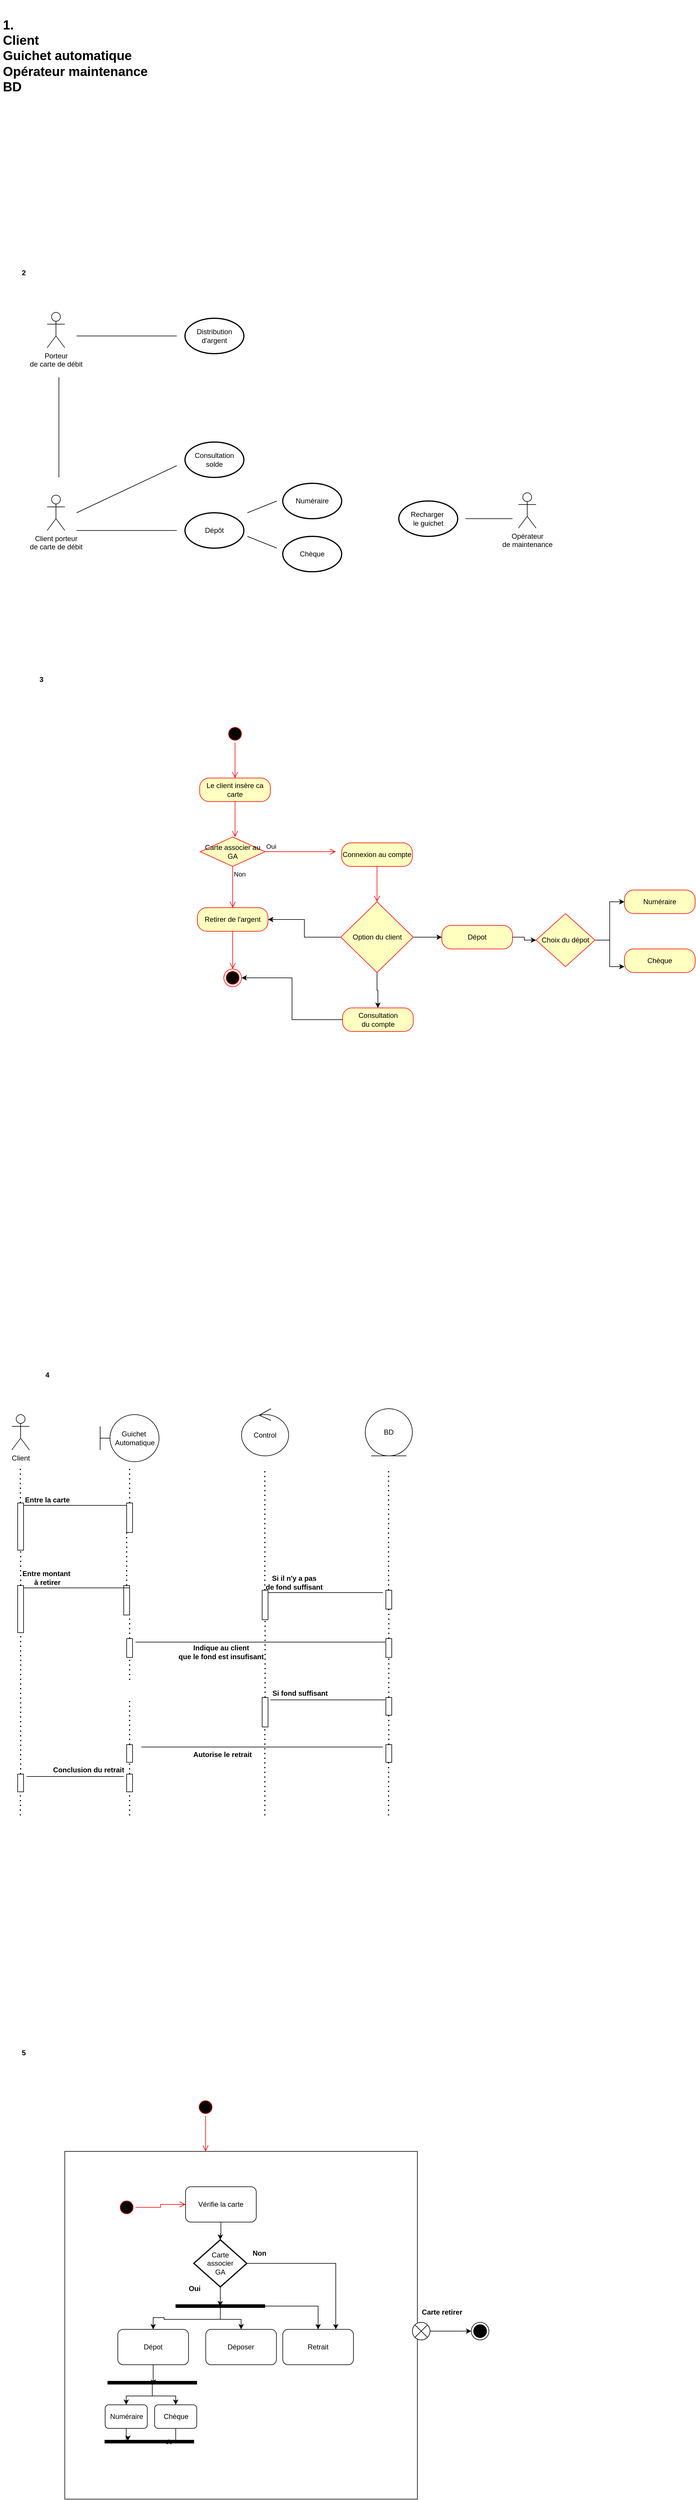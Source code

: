 <mxfile version="23.1.6" type="github">
  <diagram name="Page-1" id="Vws1U5j5d2DntUfvJFyu">
    <mxGraphModel dx="875" dy="921" grid="1" gridSize="10" guides="1" tooltips="1" connect="1" arrows="1" fold="1" page="1" pageScale="1" pageWidth="827" pageHeight="1169" math="0" shadow="0">
      <root>
        <mxCell id="0" />
        <mxCell id="1" parent="0" />
        <mxCell id="1-cRLqoMps8djchPio7K-1" value="&lt;font style=&quot;font-size: 22px;&quot;&gt;1.&lt;br&gt;Client&lt;br&gt;Guichet automatique&lt;br&gt;Opérateur maintenance&lt;br&gt;BD&lt;br&gt;&lt;/font&gt;" style="text;align=left;fontStyle=1;verticalAlign=middle;spacingLeft=3;spacingRight=3;strokeColor=none;rotatable=0;points=[[0,0.5],[1,0.5]];portConstraint=eastwest;html=1;" vertex="1" parent="1">
          <mxGeometry x="50" y="80" width="530" height="190" as="geometry" />
        </mxCell>
        <mxCell id="1-cRLqoMps8djchPio7K-2" value="2" style="text;align=center;fontStyle=1;verticalAlign=middle;spacingLeft=3;spacingRight=3;strokeColor=none;rotatable=0;points=[[0,0.5],[1,0.5]];portConstraint=eastwest;html=1;" vertex="1" parent="1">
          <mxGeometry x="50" y="530" width="80" height="26" as="geometry" />
        </mxCell>
        <mxCell id="1-cRLqoMps8djchPio7K-3" value="Porteur &lt;br&gt;de carte de débit" style="shape=umlActor;verticalLabelPosition=bottom;verticalAlign=top;html=1;" vertex="1" parent="1">
          <mxGeometry x="130" y="610" width="30" height="60" as="geometry" />
        </mxCell>
        <mxCell id="1-cRLqoMps8djchPio7K-4" value="Distribution&lt;br&gt;d&#39;argent" style="strokeWidth=2;html=1;shape=mxgraph.flowchart.start_1;whiteSpace=wrap;" vertex="1" parent="1">
          <mxGeometry x="364" y="620" width="100" height="60" as="geometry" />
        </mxCell>
        <mxCell id="1-cRLqoMps8djchPio7K-5" value="" style="line;strokeWidth=1;fillColor=none;align=left;verticalAlign=middle;spacingTop=-1;spacingLeft=3;spacingRight=3;rotatable=0;labelPosition=right;points=[];portConstraint=eastwest;strokeColor=inherit;" vertex="1" parent="1">
          <mxGeometry x="180" y="646" width="170" height="8" as="geometry" />
        </mxCell>
        <mxCell id="1-cRLqoMps8djchPio7K-6" value="Client porteur&lt;br&gt;de carte de débit" style="shape=umlActor;verticalLabelPosition=bottom;verticalAlign=top;html=1;" vertex="1" parent="1">
          <mxGeometry x="130" y="920" width="30" height="60" as="geometry" />
        </mxCell>
        <mxCell id="1-cRLqoMps8djchPio7K-7" value="Consultation solde" style="strokeWidth=2;html=1;shape=mxgraph.flowchart.start_1;whiteSpace=wrap;" vertex="1" parent="1">
          <mxGeometry x="364" y="830" width="100" height="60" as="geometry" />
        </mxCell>
        <mxCell id="1-cRLqoMps8djchPio7K-8" value="Dépôt" style="strokeWidth=2;html=1;shape=mxgraph.flowchart.start_1;whiteSpace=wrap;" vertex="1" parent="1">
          <mxGeometry x="364" y="950" width="100" height="60" as="geometry" />
        </mxCell>
        <mxCell id="1-cRLqoMps8djchPio7K-9" value="Numéraire" style="strokeWidth=2;html=1;shape=mxgraph.flowchart.start_1;whiteSpace=wrap;" vertex="1" parent="1">
          <mxGeometry x="530" y="900" width="100" height="60" as="geometry" />
        </mxCell>
        <mxCell id="1-cRLqoMps8djchPio7K-10" value="Chèque" style="strokeWidth=2;html=1;shape=mxgraph.flowchart.start_1;whiteSpace=wrap;" vertex="1" parent="1">
          <mxGeometry x="530" y="990" width="100" height="60" as="geometry" />
        </mxCell>
        <mxCell id="1-cRLqoMps8djchPio7K-11" value="" style="line;strokeWidth=1;fillColor=none;align=left;verticalAlign=middle;spacingTop=-1;spacingLeft=3;spacingRight=3;rotatable=0;labelPosition=right;points=[];portConstraint=eastwest;strokeColor=inherit;" vertex="1" parent="1">
          <mxGeometry x="180" y="976" width="170" height="8" as="geometry" />
        </mxCell>
        <mxCell id="1-cRLqoMps8djchPio7K-12" value="" style="endArrow=none;html=1;rounded=0;" edge="1" parent="1">
          <mxGeometry width="50" height="50" relative="1" as="geometry">
            <mxPoint x="180" y="950" as="sourcePoint" />
            <mxPoint x="350" y="870" as="targetPoint" />
          </mxGeometry>
        </mxCell>
        <mxCell id="1-cRLqoMps8djchPio7K-13" value="" style="endArrow=none;html=1;rounded=0;" edge="1" parent="1">
          <mxGeometry width="50" height="50" relative="1" as="geometry">
            <mxPoint x="470" y="950" as="sourcePoint" />
            <mxPoint x="520" y="930" as="targetPoint" />
          </mxGeometry>
        </mxCell>
        <mxCell id="1-cRLqoMps8djchPio7K-14" value="" style="endArrow=none;html=1;rounded=0;" edge="1" parent="1">
          <mxGeometry width="50" height="50" relative="1" as="geometry">
            <mxPoint x="470" y="990" as="sourcePoint" />
            <mxPoint x="520" y="1010" as="targetPoint" />
          </mxGeometry>
        </mxCell>
        <mxCell id="1-cRLqoMps8djchPio7K-15" value="" style="endArrow=none;html=1;rounded=0;" edge="1" parent="1">
          <mxGeometry width="50" height="50" relative="1" as="geometry">
            <mxPoint x="150" y="890" as="sourcePoint" />
            <mxPoint x="150" y="720" as="targetPoint" />
          </mxGeometry>
        </mxCell>
        <mxCell id="1-cRLqoMps8djchPio7K-16" value="Opérateur&lt;br&gt;de maintenance" style="shape=umlActor;verticalLabelPosition=bottom;verticalAlign=top;html=1;" vertex="1" parent="1">
          <mxGeometry x="930" y="916" width="30" height="60" as="geometry" />
        </mxCell>
        <mxCell id="1-cRLqoMps8djchPio7K-18" value="Recharger&amp;nbsp;&lt;br&gt;le guichet" style="strokeWidth=2;html=1;shape=mxgraph.flowchart.start_1;whiteSpace=wrap;" vertex="1" parent="1">
          <mxGeometry x="727" y="930" width="100" height="60" as="geometry" />
        </mxCell>
        <mxCell id="1-cRLqoMps8djchPio7K-19" value="" style="endArrow=none;html=1;rounded=0;" edge="1" parent="1">
          <mxGeometry width="50" height="50" relative="1" as="geometry">
            <mxPoint x="840" y="960" as="sourcePoint" />
            <mxPoint x="920" y="960" as="targetPoint" />
          </mxGeometry>
        </mxCell>
        <mxCell id="1-cRLqoMps8djchPio7K-20" value="3" style="text;align=center;fontStyle=1;verticalAlign=middle;spacingLeft=3;spacingRight=3;strokeColor=none;rotatable=0;points=[[0,0.5],[1,0.5]];portConstraint=eastwest;html=1;" vertex="1" parent="1">
          <mxGeometry x="80" y="1220" width="80" height="26" as="geometry" />
        </mxCell>
        <mxCell id="1-cRLqoMps8djchPio7K-21" value="" style="ellipse;html=1;shape=startState;fillColor=#000000;strokeColor=#ff0000;" vertex="1" parent="1">
          <mxGeometry x="434" y="1310" width="30" height="30" as="geometry" />
        </mxCell>
        <mxCell id="1-cRLqoMps8djchPio7K-22" value="" style="edgeStyle=orthogonalEdgeStyle;html=1;verticalAlign=bottom;endArrow=open;endSize=8;strokeColor=#ff0000;rounded=0;" edge="1" source="1-cRLqoMps8djchPio7K-21" parent="1">
          <mxGeometry relative="1" as="geometry">
            <mxPoint x="449" y="1400" as="targetPoint" />
          </mxGeometry>
        </mxCell>
        <mxCell id="1-cRLqoMps8djchPio7K-23" value="Le client insère ca carte" style="rounded=1;whiteSpace=wrap;html=1;arcSize=40;fontColor=#000000;fillColor=#ffffc0;strokeColor=#ff0000;" vertex="1" parent="1">
          <mxGeometry x="389" y="1400" width="120" height="40" as="geometry" />
        </mxCell>
        <mxCell id="1-cRLqoMps8djchPio7K-24" value="" style="edgeStyle=orthogonalEdgeStyle;html=1;verticalAlign=bottom;endArrow=open;endSize=8;strokeColor=#ff0000;rounded=0;" edge="1" source="1-cRLqoMps8djchPio7K-23" parent="1">
          <mxGeometry relative="1" as="geometry">
            <mxPoint x="449" y="1500" as="targetPoint" />
          </mxGeometry>
        </mxCell>
        <mxCell id="1-cRLqoMps8djchPio7K-28" value="Carte associer au GA" style="rhombus;whiteSpace=wrap;html=1;fontColor=#000000;fillColor=#ffffc0;strokeColor=#ff0000;" vertex="1" parent="1">
          <mxGeometry x="390" y="1500" width="110" height="50" as="geometry" />
        </mxCell>
        <mxCell id="1-cRLqoMps8djchPio7K-29" value="Oui" style="edgeStyle=orthogonalEdgeStyle;html=1;align=left;verticalAlign=bottom;endArrow=open;endSize=8;strokeColor=#ff0000;rounded=0;" edge="1" source="1-cRLqoMps8djchPio7K-28" parent="1">
          <mxGeometry x="-1" relative="1" as="geometry">
            <mxPoint x="620" y="1525" as="targetPoint" />
          </mxGeometry>
        </mxCell>
        <mxCell id="1-cRLqoMps8djchPio7K-30" value="Non" style="edgeStyle=orthogonalEdgeStyle;html=1;align=left;verticalAlign=top;endArrow=open;endSize=8;strokeColor=#ff0000;rounded=0;" edge="1" source="1-cRLqoMps8djchPio7K-28" parent="1">
          <mxGeometry x="-1" relative="1" as="geometry">
            <mxPoint x="445" y="1620" as="targetPoint" />
          </mxGeometry>
        </mxCell>
        <mxCell id="1-cRLqoMps8djchPio7K-31" value="Retirer de l&#39;argent" style="rounded=1;whiteSpace=wrap;html=1;arcSize=40;fontColor=#000000;fillColor=#ffffc0;strokeColor=#ff0000;" vertex="1" parent="1">
          <mxGeometry x="385" y="1620" width="120" height="40" as="geometry" />
        </mxCell>
        <mxCell id="1-cRLqoMps8djchPio7K-32" value="" style="edgeStyle=orthogonalEdgeStyle;html=1;verticalAlign=bottom;endArrow=open;endSize=8;strokeColor=#ff0000;rounded=0;" edge="1" source="1-cRLqoMps8djchPio7K-31" parent="1" target="1-cRLqoMps8djchPio7K-54">
          <mxGeometry relative="1" as="geometry">
            <mxPoint x="445" y="1720" as="targetPoint" />
          </mxGeometry>
        </mxCell>
        <mxCell id="1-cRLqoMps8djchPio7K-36" value="Connexion au compte" style="rounded=1;whiteSpace=wrap;html=1;arcSize=40;fontColor=#000000;fillColor=#ffffc0;strokeColor=#ff0000;" vertex="1" parent="1">
          <mxGeometry x="630" y="1510" width="120" height="40" as="geometry" />
        </mxCell>
        <mxCell id="1-cRLqoMps8djchPio7K-37" value="" style="edgeStyle=orthogonalEdgeStyle;html=1;verticalAlign=bottom;endArrow=open;endSize=8;strokeColor=#ff0000;rounded=0;" edge="1" source="1-cRLqoMps8djchPio7K-36" parent="1">
          <mxGeometry relative="1" as="geometry">
            <mxPoint x="690" y="1610" as="targetPoint" />
          </mxGeometry>
        </mxCell>
        <mxCell id="1-cRLqoMps8djchPio7K-41" style="edgeStyle=orthogonalEdgeStyle;rounded=0;orthogonalLoop=1;jettySize=auto;html=1;entryX=1;entryY=0.5;entryDx=0;entryDy=0;" edge="1" parent="1" source="1-cRLqoMps8djchPio7K-38" target="1-cRLqoMps8djchPio7K-31">
          <mxGeometry relative="1" as="geometry" />
        </mxCell>
        <mxCell id="1-cRLqoMps8djchPio7K-53" style="edgeStyle=orthogonalEdgeStyle;rounded=0;orthogonalLoop=1;jettySize=auto;html=1;" edge="1" parent="1" source="1-cRLqoMps8djchPio7K-38" target="1-cRLqoMps8djchPio7K-42">
          <mxGeometry relative="1" as="geometry" />
        </mxCell>
        <mxCell id="1-cRLqoMps8djchPio7K-56" style="edgeStyle=orthogonalEdgeStyle;rounded=0;orthogonalLoop=1;jettySize=auto;html=1;entryX=0.5;entryY=0;entryDx=0;entryDy=0;" edge="1" parent="1" source="1-cRLqoMps8djchPio7K-38" target="1-cRLqoMps8djchPio7K-55">
          <mxGeometry relative="1" as="geometry" />
        </mxCell>
        <mxCell id="1-cRLqoMps8djchPio7K-38" value="Option du client" style="rhombus;whiteSpace=wrap;html=1;fontColor=#000000;fillColor=#ffffc0;strokeColor=#ff0000;" vertex="1" parent="1">
          <mxGeometry x="628.5" y="1610" width="123" height="120" as="geometry" />
        </mxCell>
        <mxCell id="1-cRLqoMps8djchPio7K-42" value="Dépot" style="rounded=1;whiteSpace=wrap;html=1;arcSize=40;fontColor=#000000;fillColor=#ffffc0;strokeColor=#ff0000;" vertex="1" parent="1">
          <mxGeometry x="800" y="1650" width="120" height="40" as="geometry" />
        </mxCell>
        <mxCell id="1-cRLqoMps8djchPio7K-51" style="edgeStyle=orthogonalEdgeStyle;rounded=0;orthogonalLoop=1;jettySize=auto;html=1;entryX=0;entryY=0.5;entryDx=0;entryDy=0;" edge="1" parent="1" source="1-cRLqoMps8djchPio7K-44" target="1-cRLqoMps8djchPio7K-47">
          <mxGeometry relative="1" as="geometry" />
        </mxCell>
        <mxCell id="1-cRLqoMps8djchPio7K-52" style="edgeStyle=orthogonalEdgeStyle;rounded=0;orthogonalLoop=1;jettySize=auto;html=1;entryX=0;entryY=0.75;entryDx=0;entryDy=0;" edge="1" parent="1" source="1-cRLqoMps8djchPio7K-44" target="1-cRLqoMps8djchPio7K-48">
          <mxGeometry relative="1" as="geometry" />
        </mxCell>
        <mxCell id="1-cRLqoMps8djchPio7K-44" value="Choix du dépot" style="rhombus;whiteSpace=wrap;html=1;fontColor=#000000;fillColor=#ffffc0;strokeColor=#ff0000;" vertex="1" parent="1">
          <mxGeometry x="960" y="1630" width="100" height="90" as="geometry" />
        </mxCell>
        <mxCell id="1-cRLqoMps8djchPio7K-47" value="Numéraire" style="rounded=1;whiteSpace=wrap;html=1;arcSize=40;fontColor=#000000;fillColor=#ffffc0;strokeColor=#ff0000;" vertex="1" parent="1">
          <mxGeometry x="1110" y="1590" width="120" height="40" as="geometry" />
        </mxCell>
        <mxCell id="1-cRLqoMps8djchPio7K-48" value="Chèque" style="rounded=1;whiteSpace=wrap;html=1;arcSize=40;fontColor=#000000;fillColor=#ffffc0;strokeColor=#ff0000;" vertex="1" parent="1">
          <mxGeometry x="1110" y="1690" width="120" height="40" as="geometry" />
        </mxCell>
        <mxCell id="1-cRLqoMps8djchPio7K-49" style="edgeStyle=orthogonalEdgeStyle;rounded=0;orthogonalLoop=1;jettySize=auto;html=1;entryX=0;entryY=0.5;entryDx=0;entryDy=0;" edge="1" parent="1" source="1-cRLqoMps8djchPio7K-42" target="1-cRLqoMps8djchPio7K-44">
          <mxGeometry relative="1" as="geometry" />
        </mxCell>
        <mxCell id="1-cRLqoMps8djchPio7K-54" value="" style="ellipse;html=1;shape=endState;fillColor=#000000;strokeColor=#ff0000;" vertex="1" parent="1">
          <mxGeometry x="430" y="1724" width="30" height="30" as="geometry" />
        </mxCell>
        <mxCell id="1-cRLqoMps8djchPio7K-57" style="edgeStyle=orthogonalEdgeStyle;rounded=0;orthogonalLoop=1;jettySize=auto;html=1;entryX=1;entryY=0.5;entryDx=0;entryDy=0;" edge="1" parent="1" source="1-cRLqoMps8djchPio7K-55" target="1-cRLqoMps8djchPio7K-54">
          <mxGeometry relative="1" as="geometry" />
        </mxCell>
        <mxCell id="1-cRLqoMps8djchPio7K-55" value="Consultation&lt;br&gt;du compte" style="rounded=1;whiteSpace=wrap;html=1;arcSize=40;fontColor=#000000;fillColor=#ffffc0;strokeColor=#ff0000;" vertex="1" parent="1">
          <mxGeometry x="631.5" y="1790" width="120" height="40" as="geometry" />
        </mxCell>
        <mxCell id="1-cRLqoMps8djchPio7K-58" value="4" style="text;align=center;fontStyle=1;verticalAlign=middle;spacingLeft=3;spacingRight=3;strokeColor=none;rotatable=0;points=[[0,0.5],[1,0.5]];portConstraint=eastwest;html=1;" vertex="1" parent="1">
          <mxGeometry x="90" y="2400" width="80" height="26" as="geometry" />
        </mxCell>
        <mxCell id="1-cRLqoMps8djchPio7K-59" value="Client" style="shape=umlActor;verticalLabelPosition=bottom;verticalAlign=top;html=1;" vertex="1" parent="1">
          <mxGeometry x="70" y="2480" width="30" height="60" as="geometry" />
        </mxCell>
        <mxCell id="1-cRLqoMps8djchPio7K-61" value="Guichet&amp;nbsp;&lt;br&gt;Automatique" style="shape=umlBoundary;whiteSpace=wrap;html=1;" vertex="1" parent="1">
          <mxGeometry x="220" y="2480" width="100" height="80" as="geometry" />
        </mxCell>
        <mxCell id="1-cRLqoMps8djchPio7K-62" value="Control" style="ellipse;shape=umlControl;whiteSpace=wrap;html=1;" vertex="1" parent="1">
          <mxGeometry x="460" y="2470" width="80" height="80" as="geometry" />
        </mxCell>
        <mxCell id="1-cRLqoMps8djchPio7K-63" value="BD" style="ellipse;shape=umlEntity;whiteSpace=wrap;html=1;" vertex="1" parent="1">
          <mxGeometry x="670" y="2470" width="80" height="80" as="geometry" />
        </mxCell>
        <mxCell id="1-cRLqoMps8djchPio7K-66" value="" style="line;strokeWidth=1;fillColor=none;align=left;verticalAlign=middle;spacingTop=-1;spacingLeft=3;spacingRight=3;rotatable=0;labelPosition=right;points=[];portConstraint=eastwest;strokeColor=inherit;" vertex="1" parent="1">
          <mxGeometry x="90" y="2630" width="180" height="8" as="geometry" />
        </mxCell>
        <mxCell id="1-cRLqoMps8djchPio7K-67" value="Entre la carte" style="text;align=center;fontStyle=1;verticalAlign=middle;spacingLeft=3;spacingRight=3;strokeColor=none;rotatable=0;points=[[0,0.5],[1,0.5]];portConstraint=eastwest;html=1;" vertex="1" parent="1">
          <mxGeometry x="90" y="2612" width="80" height="26" as="geometry" />
        </mxCell>
        <mxCell id="1-cRLqoMps8djchPio7K-68" value="" style="endArrow=none;dashed=1;html=1;dashPattern=1 3;strokeWidth=2;rounded=0;" edge="1" parent="1" source="1-cRLqoMps8djchPio7K-64">
          <mxGeometry width="50" height="50" relative="1" as="geometry">
            <mxPoint x="84.58" y="3160" as="sourcePoint" />
            <mxPoint x="84.58" y="2570" as="targetPoint" />
          </mxGeometry>
        </mxCell>
        <mxCell id="1-cRLqoMps8djchPio7K-69" value="" style="endArrow=none;dashed=1;html=1;dashPattern=1 3;strokeWidth=2;rounded=0;" edge="1" parent="1" source="1-cRLqoMps8djchPio7K-65">
          <mxGeometry width="50" height="50" relative="1" as="geometry">
            <mxPoint x="270" y="3160" as="sourcePoint" />
            <mxPoint x="270" y="2570" as="targetPoint" />
          </mxGeometry>
        </mxCell>
        <mxCell id="1-cRLqoMps8djchPio7K-70" value="" style="endArrow=none;dashed=1;html=1;dashPattern=1 3;strokeWidth=2;rounded=0;" edge="1" parent="1" source="1-cRLqoMps8djchPio7K-81">
          <mxGeometry width="50" height="50" relative="1" as="geometry">
            <mxPoint x="499.58" y="3160" as="sourcePoint" />
            <mxPoint x="499.58" y="2570" as="targetPoint" />
          </mxGeometry>
        </mxCell>
        <mxCell id="1-cRLqoMps8djchPio7K-71" value="" style="endArrow=none;dashed=1;html=1;dashPattern=1 3;strokeWidth=2;rounded=0;" edge="1" parent="1" source="1-cRLqoMps8djchPio7K-83">
          <mxGeometry width="50" height="50" relative="1" as="geometry">
            <mxPoint x="709.58" y="3160" as="sourcePoint" />
            <mxPoint x="709.58" y="2570" as="targetPoint" />
          </mxGeometry>
        </mxCell>
        <mxCell id="1-cRLqoMps8djchPio7K-73" value="" style="endArrow=none;dashed=1;html=1;dashPattern=1 3;strokeWidth=2;rounded=0;" edge="1" parent="1" source="1-cRLqoMps8djchPio7K-77" target="1-cRLqoMps8djchPio7K-65">
          <mxGeometry width="50" height="50" relative="1" as="geometry">
            <mxPoint x="270" y="3160" as="sourcePoint" />
            <mxPoint x="270" y="2570" as="targetPoint" />
          </mxGeometry>
        </mxCell>
        <mxCell id="1-cRLqoMps8djchPio7K-65" value="" style="html=1;points=[[0,0,0,0,5],[0,1,0,0,-5],[1,0,0,0,5],[1,1,0,0,-5]];perimeter=orthogonalPerimeter;outlineConnect=0;targetShapes=umlLifeline;portConstraint=eastwest;newEdgeStyle={&quot;curved&quot;:0,&quot;rounded&quot;:0};" vertex="1" parent="1">
          <mxGeometry x="265" y="2630" width="10" height="50" as="geometry" />
        </mxCell>
        <mxCell id="1-cRLqoMps8djchPio7K-74" value="" style="endArrow=none;dashed=1;html=1;dashPattern=1 3;strokeWidth=2;rounded=0;" edge="1" parent="1" source="1-cRLqoMps8djchPio7K-75" target="1-cRLqoMps8djchPio7K-64">
          <mxGeometry width="50" height="50" relative="1" as="geometry">
            <mxPoint x="84.58" y="3160" as="sourcePoint" />
            <mxPoint x="84.58" y="2570" as="targetPoint" />
          </mxGeometry>
        </mxCell>
        <mxCell id="1-cRLqoMps8djchPio7K-64" value="" style="html=1;points=[[0,0,0,0,5],[0,1,0,0,-5],[1,0,0,0,5],[1,1,0,0,-5]];perimeter=orthogonalPerimeter;outlineConnect=0;targetShapes=umlLifeline;portConstraint=eastwest;newEdgeStyle={&quot;curved&quot;:0,&quot;rounded&quot;:0};" vertex="1" parent="1">
          <mxGeometry x="80" y="2630" width="10" height="80" as="geometry" />
        </mxCell>
        <mxCell id="1-cRLqoMps8djchPio7K-76" value="" style="endArrow=none;dashed=1;html=1;dashPattern=1 3;strokeWidth=2;rounded=0;" edge="1" parent="1" source="1-cRLqoMps8djchPio7K-108" target="1-cRLqoMps8djchPio7K-75">
          <mxGeometry width="50" height="50" relative="1" as="geometry">
            <mxPoint x="84.58" y="3160" as="sourcePoint" />
            <mxPoint x="85" y="2710" as="targetPoint" />
          </mxGeometry>
        </mxCell>
        <mxCell id="1-cRLqoMps8djchPio7K-75" value="" style="html=1;points=[[0,0,0,0,5],[0,1,0,0,-5],[1,0,0,0,5],[1,1,0,0,-5]];perimeter=orthogonalPerimeter;outlineConnect=0;targetShapes=umlLifeline;portConstraint=eastwest;newEdgeStyle={&quot;curved&quot;:0,&quot;rounded&quot;:0};" vertex="1" parent="1">
          <mxGeometry x="80" y="2770" width="10" height="80" as="geometry" />
        </mxCell>
        <mxCell id="1-cRLqoMps8djchPio7K-78" value="" style="endArrow=none;dashed=1;html=1;dashPattern=1 3;strokeWidth=2;rounded=0;" edge="1" parent="1" source="1-cRLqoMps8djchPio7K-89" target="1-cRLqoMps8djchPio7K-77">
          <mxGeometry width="50" height="50" relative="1" as="geometry">
            <mxPoint x="270" y="3160" as="sourcePoint" />
            <mxPoint x="270" y="2680" as="targetPoint" />
          </mxGeometry>
        </mxCell>
        <mxCell id="1-cRLqoMps8djchPio7K-77" value="" style="html=1;points=[[0,0,0,0,5],[0,1,0,0,-5],[1,0,0,0,5],[1,1,0,0,-5]];perimeter=orthogonalPerimeter;outlineConnect=0;targetShapes=umlLifeline;portConstraint=eastwest;newEdgeStyle={&quot;curved&quot;:0,&quot;rounded&quot;:0};" vertex="1" parent="1">
          <mxGeometry x="260" y="2770" width="10" height="50" as="geometry" />
        </mxCell>
        <mxCell id="1-cRLqoMps8djchPio7K-79" value="Entre montant&amp;nbsp;&lt;br&gt;à retirer" style="text;align=center;fontStyle=1;verticalAlign=middle;spacingLeft=3;spacingRight=3;strokeColor=none;rotatable=0;points=[[0,0.5],[1,0.5]];portConstraint=eastwest;html=1;" vertex="1" parent="1">
          <mxGeometry x="90" y="2744" width="80" height="26" as="geometry" />
        </mxCell>
        <mxCell id="1-cRLqoMps8djchPio7K-80" value="" style="line;strokeWidth=1;fillColor=none;align=left;verticalAlign=middle;spacingTop=-1;spacingLeft=3;spacingRight=3;rotatable=0;labelPosition=right;points=[];portConstraint=eastwest;strokeColor=inherit;" vertex="1" parent="1">
          <mxGeometry x="90" y="2770" width="180" height="8" as="geometry" />
        </mxCell>
        <mxCell id="1-cRLqoMps8djchPio7K-82" value="" style="endArrow=none;dashed=1;html=1;dashPattern=1 3;strokeWidth=2;rounded=0;" edge="1" parent="1" source="1-cRLqoMps8djchPio7K-95" target="1-cRLqoMps8djchPio7K-81">
          <mxGeometry width="50" height="50" relative="1" as="geometry">
            <mxPoint x="499.58" y="3160" as="sourcePoint" />
            <mxPoint x="499.58" y="2570" as="targetPoint" />
          </mxGeometry>
        </mxCell>
        <mxCell id="1-cRLqoMps8djchPio7K-81" value="" style="html=1;points=[[0,0,0,0,5],[0,1,0,0,-5],[1,0,0,0,5],[1,1,0,0,-5]];perimeter=orthogonalPerimeter;outlineConnect=0;targetShapes=umlLifeline;portConstraint=eastwest;newEdgeStyle={&quot;curved&quot;:0,&quot;rounded&quot;:0};" vertex="1" parent="1">
          <mxGeometry x="495" y="2778" width="10" height="50" as="geometry" />
        </mxCell>
        <mxCell id="1-cRLqoMps8djchPio7K-84" value="" style="endArrow=none;dashed=1;html=1;dashPattern=1 3;strokeWidth=2;rounded=0;" edge="1" parent="1" source="1-cRLqoMps8djchPio7K-87" target="1-cRLqoMps8djchPio7K-83">
          <mxGeometry width="50" height="50" relative="1" as="geometry">
            <mxPoint x="709.58" y="3160" as="sourcePoint" />
            <mxPoint x="709.58" y="2570" as="targetPoint" />
          </mxGeometry>
        </mxCell>
        <mxCell id="1-cRLqoMps8djchPio7K-83" value="" style="html=1;points=[[0,0,0,0,5],[0,1,0,0,-5],[1,0,0,0,5],[1,1,0,0,-5]];perimeter=orthogonalPerimeter;outlineConnect=0;targetShapes=umlLifeline;portConstraint=eastwest;newEdgeStyle={&quot;curved&quot;:0,&quot;rounded&quot;:0};" vertex="1" parent="1">
          <mxGeometry x="705" y="2778" width="10" height="32" as="geometry" />
        </mxCell>
        <mxCell id="1-cRLqoMps8djchPio7K-85" value="Si il n&#39;y a pas&lt;br&gt;de fond suffisant" style="text;align=center;fontStyle=1;verticalAlign=middle;spacingLeft=3;spacingRight=3;strokeColor=none;rotatable=0;points=[[0,0.5],[1,0.5]];portConstraint=eastwest;html=1;" vertex="1" parent="1">
          <mxGeometry x="509" y="2752" width="80" height="26" as="geometry" />
        </mxCell>
        <mxCell id="1-cRLqoMps8djchPio7K-86" value="" style="line;strokeWidth=1;fillColor=none;align=left;verticalAlign=middle;spacingTop=-1;spacingLeft=3;spacingRight=3;rotatable=0;labelPosition=right;points=[];portConstraint=eastwest;strokeColor=inherit;" vertex="1" parent="1">
          <mxGeometry x="505" y="2778" width="195" height="8" as="geometry" />
        </mxCell>
        <mxCell id="1-cRLqoMps8djchPio7K-88" value="" style="endArrow=none;dashed=1;html=1;dashPattern=1 3;strokeWidth=2;rounded=0;" edge="1" parent="1" source="1-cRLqoMps8djchPio7K-98" target="1-cRLqoMps8djchPio7K-87">
          <mxGeometry width="50" height="50" relative="1" as="geometry">
            <mxPoint x="709.58" y="3160" as="sourcePoint" />
            <mxPoint x="710" y="2810" as="targetPoint" />
          </mxGeometry>
        </mxCell>
        <mxCell id="1-cRLqoMps8djchPio7K-87" value="" style="html=1;points=[[0,0,0,0,5],[0,1,0,0,-5],[1,0,0,0,5],[1,1,0,0,-5]];perimeter=orthogonalPerimeter;outlineConnect=0;targetShapes=umlLifeline;portConstraint=eastwest;newEdgeStyle={&quot;curved&quot;:0,&quot;rounded&quot;:0};" vertex="1" parent="1">
          <mxGeometry x="705" y="2860" width="10" height="32" as="geometry" />
        </mxCell>
        <mxCell id="1-cRLqoMps8djchPio7K-90" value="" style="endArrow=none;dashed=1;html=1;dashPattern=1 3;strokeWidth=2;rounded=0;" edge="1" parent="1" target="1-cRLqoMps8djchPio7K-89">
          <mxGeometry width="50" height="50" relative="1" as="geometry">
            <mxPoint x="270" y="2930.0" as="sourcePoint" />
            <mxPoint x="270" y="2820" as="targetPoint" />
          </mxGeometry>
        </mxCell>
        <mxCell id="1-cRLqoMps8djchPio7K-89" value="" style="html=1;points=[[0,0,0,0,5],[0,1,0,0,-5],[1,0,0,0,5],[1,1,0,0,-5]];perimeter=orthogonalPerimeter;outlineConnect=0;targetShapes=umlLifeline;portConstraint=eastwest;newEdgeStyle={&quot;curved&quot;:0,&quot;rounded&quot;:0};" vertex="1" parent="1">
          <mxGeometry x="265" y="2860" width="10" height="32" as="geometry" />
        </mxCell>
        <mxCell id="1-cRLqoMps8djchPio7K-91" value="" style="line;strokeWidth=1;fillColor=none;align=left;verticalAlign=middle;spacingTop=-1;spacingLeft=3;spacingRight=3;rotatable=0;labelPosition=right;points=[];portConstraint=eastwest;strokeColor=inherit;" vertex="1" parent="1">
          <mxGeometry x="280" y="2862" width="424" height="8" as="geometry" />
        </mxCell>
        <mxCell id="1-cRLqoMps8djchPio7K-92" value="Indique au client&lt;br&gt;que le fond est insufisant" style="text;align=center;fontStyle=1;verticalAlign=middle;spacingLeft=3;spacingRight=3;strokeColor=none;rotatable=0;points=[[0,0.5],[1,0.5]];portConstraint=eastwest;html=1;" vertex="1" parent="1">
          <mxGeometry x="385" y="2870" width="80" height="26" as="geometry" />
        </mxCell>
        <mxCell id="1-cRLqoMps8djchPio7K-94" value="" style="endArrow=none;dashed=1;html=1;dashPattern=1 3;strokeWidth=2;rounded=0;" edge="1" parent="1" source="1-cRLqoMps8djchPio7K-103">
          <mxGeometry width="50" height="50" relative="1" as="geometry">
            <mxPoint x="270" y="3160" as="sourcePoint" />
            <mxPoint x="270" y="2962.0" as="targetPoint" />
          </mxGeometry>
        </mxCell>
        <mxCell id="1-cRLqoMps8djchPio7K-96" value="" style="endArrow=none;dashed=1;html=1;dashPattern=1 3;strokeWidth=2;rounded=0;" edge="1" parent="1" target="1-cRLqoMps8djchPio7K-95">
          <mxGeometry width="50" height="50" relative="1" as="geometry">
            <mxPoint x="499.58" y="3160" as="sourcePoint" />
            <mxPoint x="500" y="2828" as="targetPoint" />
          </mxGeometry>
        </mxCell>
        <mxCell id="1-cRLqoMps8djchPio7K-95" value="" style="html=1;points=[[0,0,0,0,5],[0,1,0,0,-5],[1,0,0,0,5],[1,1,0,0,-5]];perimeter=orthogonalPerimeter;outlineConnect=0;targetShapes=umlLifeline;portConstraint=eastwest;newEdgeStyle={&quot;curved&quot;:0,&quot;rounded&quot;:0};" vertex="1" parent="1">
          <mxGeometry x="495" y="2960" width="10" height="50" as="geometry" />
        </mxCell>
        <mxCell id="1-cRLqoMps8djchPio7K-97" value="Si fond suffisant" style="text;align=center;fontStyle=1;verticalAlign=middle;spacingLeft=3;spacingRight=3;strokeColor=none;rotatable=0;points=[[0,0.5],[1,0.5]];portConstraint=eastwest;html=1;" vertex="1" parent="1">
          <mxGeometry x="519" y="2940" width="80" height="26" as="geometry" />
        </mxCell>
        <mxCell id="1-cRLqoMps8djchPio7K-99" value="" style="endArrow=none;dashed=1;html=1;dashPattern=1 3;strokeWidth=2;rounded=0;" edge="1" parent="1" source="1-cRLqoMps8djchPio7K-101" target="1-cRLqoMps8djchPio7K-98">
          <mxGeometry width="50" height="50" relative="1" as="geometry">
            <mxPoint x="709.58" y="3160" as="sourcePoint" />
            <mxPoint x="710" y="2892" as="targetPoint" />
          </mxGeometry>
        </mxCell>
        <mxCell id="1-cRLqoMps8djchPio7K-98" value="" style="html=1;points=[[0,0,0,0,5],[0,1,0,0,-5],[1,0,0,0,5],[1,1,0,0,-5]];perimeter=orthogonalPerimeter;outlineConnect=0;targetShapes=umlLifeline;portConstraint=eastwest;newEdgeStyle={&quot;curved&quot;:0,&quot;rounded&quot;:0};" vertex="1" parent="1">
          <mxGeometry x="705" y="2960" width="10" height="30" as="geometry" />
        </mxCell>
        <mxCell id="1-cRLqoMps8djchPio7K-100" value="" style="line;strokeWidth=1;fillColor=none;align=left;verticalAlign=middle;spacingTop=-1;spacingLeft=3;spacingRight=3;rotatable=0;labelPosition=right;points=[];portConstraint=eastwest;strokeColor=inherit;" vertex="1" parent="1">
          <mxGeometry x="509" y="2960" width="195" height="8" as="geometry" />
        </mxCell>
        <mxCell id="1-cRLqoMps8djchPio7K-102" value="" style="endArrow=none;dashed=1;html=1;dashPattern=1 3;strokeWidth=2;rounded=0;" edge="1" parent="1" target="1-cRLqoMps8djchPio7K-101">
          <mxGeometry width="50" height="50" relative="1" as="geometry">
            <mxPoint x="709.58" y="3160" as="sourcePoint" />
            <mxPoint x="710" y="2990" as="targetPoint" />
          </mxGeometry>
        </mxCell>
        <mxCell id="1-cRLqoMps8djchPio7K-101" value="" style="html=1;points=[[0,0,0,0,5],[0,1,0,0,-5],[1,0,0,0,5],[1,1,0,0,-5]];perimeter=orthogonalPerimeter;outlineConnect=0;targetShapes=umlLifeline;portConstraint=eastwest;newEdgeStyle={&quot;curved&quot;:0,&quot;rounded&quot;:0};direction=west;" vertex="1" parent="1">
          <mxGeometry x="705" y="3040" width="10" height="30" as="geometry" />
        </mxCell>
        <mxCell id="1-cRLqoMps8djchPio7K-104" value="" style="endArrow=none;dashed=1;html=1;dashPattern=1 3;strokeWidth=2;rounded=0;" edge="1" parent="1" source="1-cRLqoMps8djchPio7K-106" target="1-cRLqoMps8djchPio7K-103">
          <mxGeometry width="50" height="50" relative="1" as="geometry">
            <mxPoint x="270" y="3160" as="sourcePoint" />
            <mxPoint x="270" y="2962.0" as="targetPoint" />
          </mxGeometry>
        </mxCell>
        <mxCell id="1-cRLqoMps8djchPio7K-103" value="" style="html=1;points=[[0,0,0,0,5],[0,1,0,0,-5],[1,0,0,0,5],[1,1,0,0,-5]];perimeter=orthogonalPerimeter;outlineConnect=0;targetShapes=umlLifeline;portConstraint=eastwest;newEdgeStyle={&quot;curved&quot;:0,&quot;rounded&quot;:0};direction=west;" vertex="1" parent="1">
          <mxGeometry x="265" y="3040" width="10" height="30" as="geometry" />
        </mxCell>
        <mxCell id="1-cRLqoMps8djchPio7K-105" value="" style="line;strokeWidth=1;fillColor=none;align=left;verticalAlign=middle;spacingTop=-1;spacingLeft=3;spacingRight=3;rotatable=0;labelPosition=right;points=[];portConstraint=eastwest;strokeColor=inherit;" vertex="1" parent="1">
          <mxGeometry x="290" y="3040" width="410" height="8" as="geometry" />
        </mxCell>
        <mxCell id="1-cRLqoMps8djchPio7K-107" value="" style="endArrow=none;dashed=1;html=1;dashPattern=1 3;strokeWidth=2;rounded=0;" edge="1" parent="1" target="1-cRLqoMps8djchPio7K-106">
          <mxGeometry width="50" height="50" relative="1" as="geometry">
            <mxPoint x="270" y="3160" as="sourcePoint" />
            <mxPoint x="270" y="3070" as="targetPoint" />
          </mxGeometry>
        </mxCell>
        <mxCell id="1-cRLqoMps8djchPio7K-106" value="" style="html=1;points=[[0,0,0,0,5],[0,1,0,0,-5],[1,0,0,0,5],[1,1,0,0,-5]];perimeter=orthogonalPerimeter;outlineConnect=0;targetShapes=umlLifeline;portConstraint=eastwest;newEdgeStyle={&quot;curved&quot;:0,&quot;rounded&quot;:0};direction=west;" vertex="1" parent="1">
          <mxGeometry x="265" y="3090" width="10" height="30" as="geometry" />
        </mxCell>
        <mxCell id="1-cRLqoMps8djchPio7K-109" value="" style="endArrow=none;dashed=1;html=1;dashPattern=1 3;strokeWidth=2;rounded=0;" edge="1" parent="1" target="1-cRLqoMps8djchPio7K-108">
          <mxGeometry width="50" height="50" relative="1" as="geometry">
            <mxPoint x="84.58" y="3160" as="sourcePoint" />
            <mxPoint x="85" y="2850" as="targetPoint" />
          </mxGeometry>
        </mxCell>
        <mxCell id="1-cRLqoMps8djchPio7K-108" value="" style="html=1;points=[[0,0,0,0,5],[0,1,0,0,-5],[1,0,0,0,5],[1,1,0,0,-5]];perimeter=orthogonalPerimeter;outlineConnect=0;targetShapes=umlLifeline;portConstraint=eastwest;newEdgeStyle={&quot;curved&quot;:0,&quot;rounded&quot;:0};direction=west;" vertex="1" parent="1">
          <mxGeometry x="80" y="3090" width="10" height="30" as="geometry" />
        </mxCell>
        <mxCell id="1-cRLqoMps8djchPio7K-110" value="Autorise le retrait&amp;nbsp;" style="text;align=center;fontStyle=1;verticalAlign=middle;spacingLeft=3;spacingRight=3;strokeColor=none;rotatable=0;points=[[0,0.5],[1,0.5]];portConstraint=eastwest;html=1;" vertex="1" parent="1">
          <mxGeometry x="389" y="3044" width="80" height="26" as="geometry" />
        </mxCell>
        <mxCell id="1-cRLqoMps8djchPio7K-111" value="" style="line;strokeWidth=1;fillColor=none;align=left;verticalAlign=middle;spacingTop=-1;spacingLeft=3;spacingRight=3;rotatable=0;labelPosition=right;points=[];portConstraint=eastwest;strokeColor=inherit;" vertex="1" parent="1">
          <mxGeometry x="95" y="3090" width="165" height="8" as="geometry" />
        </mxCell>
        <mxCell id="1-cRLqoMps8djchPio7K-121" value="" style="rounded=0;whiteSpace=wrap;html=1;" vertex="1" parent="1">
          <mxGeometry x="160" y="3730" width="598.5" height="590" as="geometry" />
        </mxCell>
        <mxCell id="1-cRLqoMps8djchPio7K-112" value="Conclusion du retrait" style="text;align=center;fontStyle=1;verticalAlign=middle;spacingLeft=3;spacingRight=3;strokeColor=none;rotatable=0;points=[[0,0.5],[1,0.5]];portConstraint=eastwest;html=1;" vertex="1" parent="1">
          <mxGeometry x="160" y="3070" width="80" height="26" as="geometry" />
        </mxCell>
        <mxCell id="1-cRLqoMps8djchPio7K-113" value="5" style="text;align=center;fontStyle=1;verticalAlign=middle;spacingLeft=3;spacingRight=3;strokeColor=none;rotatable=0;points=[[0,0.5],[1,0.5]];portConstraint=eastwest;html=1;" vertex="1" parent="1">
          <mxGeometry x="50" y="3550" width="80" height="26" as="geometry" />
        </mxCell>
        <mxCell id="1-cRLqoMps8djchPio7K-114" value="" style="ellipse;html=1;shape=startState;fillColor=#000000;strokeColor=#ff0000;" vertex="1" parent="1">
          <mxGeometry x="384" y="3640" width="30" height="30" as="geometry" />
        </mxCell>
        <mxCell id="1-cRLqoMps8djchPio7K-115" value="" style="edgeStyle=orthogonalEdgeStyle;html=1;verticalAlign=bottom;endArrow=open;endSize=8;strokeColor=#ff0000;rounded=0;" edge="1" source="1-cRLqoMps8djchPio7K-114" parent="1">
          <mxGeometry relative="1" as="geometry">
            <mxPoint x="399" y="3730" as="targetPoint" />
          </mxGeometry>
        </mxCell>
        <mxCell id="1-cRLqoMps8djchPio7K-142" style="edgeStyle=orthogonalEdgeStyle;rounded=0;orthogonalLoop=1;jettySize=auto;html=1;" edge="1" parent="1" source="1-cRLqoMps8djchPio7K-117" target="1-cRLqoMps8djchPio7K-118">
          <mxGeometry relative="1" as="geometry" />
        </mxCell>
        <mxCell id="1-cRLqoMps8djchPio7K-117" value="Vérifie la carte" style="rounded=1;whiteSpace=wrap;html=1;" vertex="1" parent="1">
          <mxGeometry x="365" y="3790" width="120" height="60" as="geometry" />
        </mxCell>
        <mxCell id="1-cRLqoMps8djchPio7K-143" style="edgeStyle=orthogonalEdgeStyle;rounded=0;orthogonalLoop=1;jettySize=auto;html=1;entryX=0.75;entryY=0;entryDx=0;entryDy=0;" edge="1" parent="1" source="1-cRLqoMps8djchPio7K-118" target="1-cRLqoMps8djchPio7K-138">
          <mxGeometry relative="1" as="geometry" />
        </mxCell>
        <mxCell id="1-cRLqoMps8djchPio7K-118" value="Carte&lt;br&gt;associer&lt;br&gt;GA" style="strokeWidth=2;html=1;shape=mxgraph.flowchart.decision;whiteSpace=wrap;" vertex="1" parent="1">
          <mxGeometry x="379" y="3880" width="90" height="80" as="geometry" />
        </mxCell>
        <mxCell id="1-cRLqoMps8djchPio7K-119" value="Oui" style="text;align=center;fontStyle=1;verticalAlign=middle;spacingLeft=3;spacingRight=3;strokeColor=none;rotatable=0;points=[[0,0.5],[1,0.5]];portConstraint=eastwest;html=1;" vertex="1" parent="1">
          <mxGeometry x="340" y="3950" width="80" height="26" as="geometry" />
        </mxCell>
        <mxCell id="1-cRLqoMps8djchPio7K-120" value="Non" style="text;align=center;fontStyle=1;verticalAlign=middle;spacingLeft=3;spacingRight=3;strokeColor=none;rotatable=0;points=[[0,0.5],[1,0.5]];portConstraint=eastwest;html=1;" vertex="1" parent="1">
          <mxGeometry x="450" y="3890" width="80" height="26" as="geometry" />
        </mxCell>
        <mxCell id="1-cRLqoMps8djchPio7K-122" value="" style="ellipse;html=1;shape=startState;fillColor=#000000;strokeColor=#ff0000;" vertex="1" parent="1">
          <mxGeometry x="250" y="3810" width="30" height="30" as="geometry" />
        </mxCell>
        <mxCell id="1-cRLqoMps8djchPio7K-123" value="" style="edgeStyle=orthogonalEdgeStyle;html=1;verticalAlign=bottom;endArrow=open;endSize=8;strokeColor=#ff0000;rounded=0;entryX=0;entryY=0.5;entryDx=0;entryDy=0;" edge="1" source="1-cRLqoMps8djchPio7K-122" parent="1" target="1-cRLqoMps8djchPio7K-117">
          <mxGeometry relative="1" as="geometry">
            <mxPoint x="265" y="3900" as="targetPoint" />
          </mxGeometry>
        </mxCell>
        <mxCell id="1-cRLqoMps8djchPio7K-136" style="edgeStyle=orthogonalEdgeStyle;rounded=0;orthogonalLoop=1;jettySize=auto;html=1;" edge="1" parent="1" source="1-cRLqoMps8djchPio7K-124" target="1-cRLqoMps8djchPio7K-125">
          <mxGeometry relative="1" as="geometry" />
        </mxCell>
        <mxCell id="1-cRLqoMps8djchPio7K-139" style="edgeStyle=orthogonalEdgeStyle;rounded=0;orthogonalLoop=1;jettySize=auto;html=1;" edge="1" parent="1" source="1-cRLqoMps8djchPio7K-124" target="1-cRLqoMps8djchPio7K-137">
          <mxGeometry relative="1" as="geometry" />
        </mxCell>
        <mxCell id="1-cRLqoMps8djchPio7K-140" style="edgeStyle=orthogonalEdgeStyle;rounded=0;orthogonalLoop=1;jettySize=auto;html=1;entryX=0.5;entryY=0;entryDx=0;entryDy=0;" edge="1" parent="1" source="1-cRLqoMps8djchPio7K-124" target="1-cRLqoMps8djchPio7K-138">
          <mxGeometry relative="1" as="geometry" />
        </mxCell>
        <mxCell id="1-cRLqoMps8djchPio7K-124" value="" style="html=1;points=[];perimeter=orthogonalPerimeter;fillColor=strokeColor;direction=south;" vertex="1" parent="1">
          <mxGeometry x="348.5" y="3990" width="151" height="5" as="geometry" />
        </mxCell>
        <mxCell id="1-cRLqoMps8djchPio7K-125" value="Dépot" style="rounded=1;whiteSpace=wrap;html=1;" vertex="1" parent="1">
          <mxGeometry x="250" y="4032" width="120" height="60" as="geometry" />
        </mxCell>
        <mxCell id="1-cRLqoMps8djchPio7K-133" style="edgeStyle=orthogonalEdgeStyle;rounded=0;orthogonalLoop=1;jettySize=auto;html=1;entryX=0.5;entryY=0;entryDx=0;entryDy=0;" edge="1" parent="1" source="1-cRLqoMps8djchPio7K-126" target="1-cRLqoMps8djchPio7K-127">
          <mxGeometry relative="1" as="geometry" />
        </mxCell>
        <mxCell id="1-cRLqoMps8djchPio7K-134" style="edgeStyle=orthogonalEdgeStyle;rounded=0;orthogonalLoop=1;jettySize=auto;html=1;entryX=0.5;entryY=0;entryDx=0;entryDy=0;" edge="1" parent="1" source="1-cRLqoMps8djchPio7K-126" target="1-cRLqoMps8djchPio7K-128">
          <mxGeometry relative="1" as="geometry" />
        </mxCell>
        <mxCell id="1-cRLqoMps8djchPio7K-126" value="" style="html=1;points=[];perimeter=orthogonalPerimeter;fillColor=strokeColor;direction=south;" vertex="1" parent="1">
          <mxGeometry x="233" y="4120" width="151" height="5" as="geometry" />
        </mxCell>
        <mxCell id="1-cRLqoMps8djchPio7K-127" value="Numéraire" style="rounded=1;whiteSpace=wrap;html=1;" vertex="1" parent="1">
          <mxGeometry x="228.5" y="4160" width="71.5" height="40" as="geometry" />
        </mxCell>
        <mxCell id="1-cRLqoMps8djchPio7K-128" value="Chèque" style="rounded=1;whiteSpace=wrap;html=1;" vertex="1" parent="1">
          <mxGeometry x="312.5" y="4160" width="71.5" height="40" as="geometry" />
        </mxCell>
        <mxCell id="1-cRLqoMps8djchPio7K-130" value="" style="html=1;points=[];perimeter=orthogonalPerimeter;fillColor=strokeColor;direction=south;" vertex="1" parent="1">
          <mxGeometry x="228" y="4220" width="151" height="5" as="geometry" />
        </mxCell>
        <mxCell id="1-cRLqoMps8djchPio7K-131" style="edgeStyle=orthogonalEdgeStyle;rounded=0;orthogonalLoop=1;jettySize=auto;html=1;entryX=-0.371;entryY=0.278;entryDx=0;entryDy=0;entryPerimeter=0;" edge="1" parent="1" source="1-cRLqoMps8djchPio7K-128" target="1-cRLqoMps8djchPio7K-130">
          <mxGeometry relative="1" as="geometry" />
        </mxCell>
        <mxCell id="1-cRLqoMps8djchPio7K-132" style="edgeStyle=orthogonalEdgeStyle;rounded=0;orthogonalLoop=1;jettySize=auto;html=1;entryX=0.2;entryY=0.742;entryDx=0;entryDy=0;entryPerimeter=0;" edge="1" parent="1" source="1-cRLqoMps8djchPio7K-127" target="1-cRLqoMps8djchPio7K-130">
          <mxGeometry relative="1" as="geometry" />
        </mxCell>
        <mxCell id="1-cRLqoMps8djchPio7K-135" style="edgeStyle=orthogonalEdgeStyle;rounded=0;orthogonalLoop=1;jettySize=auto;html=1;entryX=1.233;entryY=0.485;entryDx=0;entryDy=0;entryPerimeter=0;" edge="1" parent="1" source="1-cRLqoMps8djchPio7K-125" target="1-cRLqoMps8djchPio7K-126">
          <mxGeometry relative="1" as="geometry" />
        </mxCell>
        <mxCell id="1-cRLqoMps8djchPio7K-137" value="Déposer" style="rounded=1;whiteSpace=wrap;html=1;" vertex="1" parent="1">
          <mxGeometry x="399.25" y="4032" width="120" height="60" as="geometry" />
        </mxCell>
        <mxCell id="1-cRLqoMps8djchPio7K-138" value="Retrait" style="rounded=1;whiteSpace=wrap;html=1;" vertex="1" parent="1">
          <mxGeometry x="530" y="4032" width="120" height="60" as="geometry" />
        </mxCell>
        <mxCell id="1-cRLqoMps8djchPio7K-141" style="edgeStyle=orthogonalEdgeStyle;rounded=0;orthogonalLoop=1;jettySize=auto;html=1;entryX=0.567;entryY=0.504;entryDx=0;entryDy=0;entryPerimeter=0;" edge="1" parent="1" source="1-cRLqoMps8djchPio7K-118" target="1-cRLqoMps8djchPio7K-124">
          <mxGeometry relative="1" as="geometry" />
        </mxCell>
        <mxCell id="1-cRLqoMps8djchPio7K-146" style="edgeStyle=orthogonalEdgeStyle;rounded=0;orthogonalLoop=1;jettySize=auto;html=1;entryX=0;entryY=0.5;entryDx=0;entryDy=0;" edge="1" parent="1" source="1-cRLqoMps8djchPio7K-144" target="1-cRLqoMps8djchPio7K-145">
          <mxGeometry relative="1" as="geometry" />
        </mxCell>
        <mxCell id="1-cRLqoMps8djchPio7K-144" value="" style="shape=sumEllipse;perimeter=ellipsePerimeter;html=1;backgroundOutline=1;" vertex="1" parent="1">
          <mxGeometry x="750" y="4020" width="30" height="30" as="geometry" />
        </mxCell>
        <mxCell id="1-cRLqoMps8djchPio7K-145" value="" style="ellipse;html=1;shape=endState;fillColor=strokeColor;" vertex="1" parent="1">
          <mxGeometry x="850" y="4020" width="30" height="30" as="geometry" />
        </mxCell>
        <mxCell id="1-cRLqoMps8djchPio7K-147" value="Carte retirer" style="text;align=center;fontStyle=1;verticalAlign=middle;spacingLeft=3;spacingRight=3;strokeColor=none;rotatable=0;points=[[0,0.5],[1,0.5]];portConstraint=eastwest;html=1;" vertex="1" parent="1">
          <mxGeometry x="760" y="3990" width="80" height="26" as="geometry" />
        </mxCell>
      </root>
    </mxGraphModel>
  </diagram>
</mxfile>
